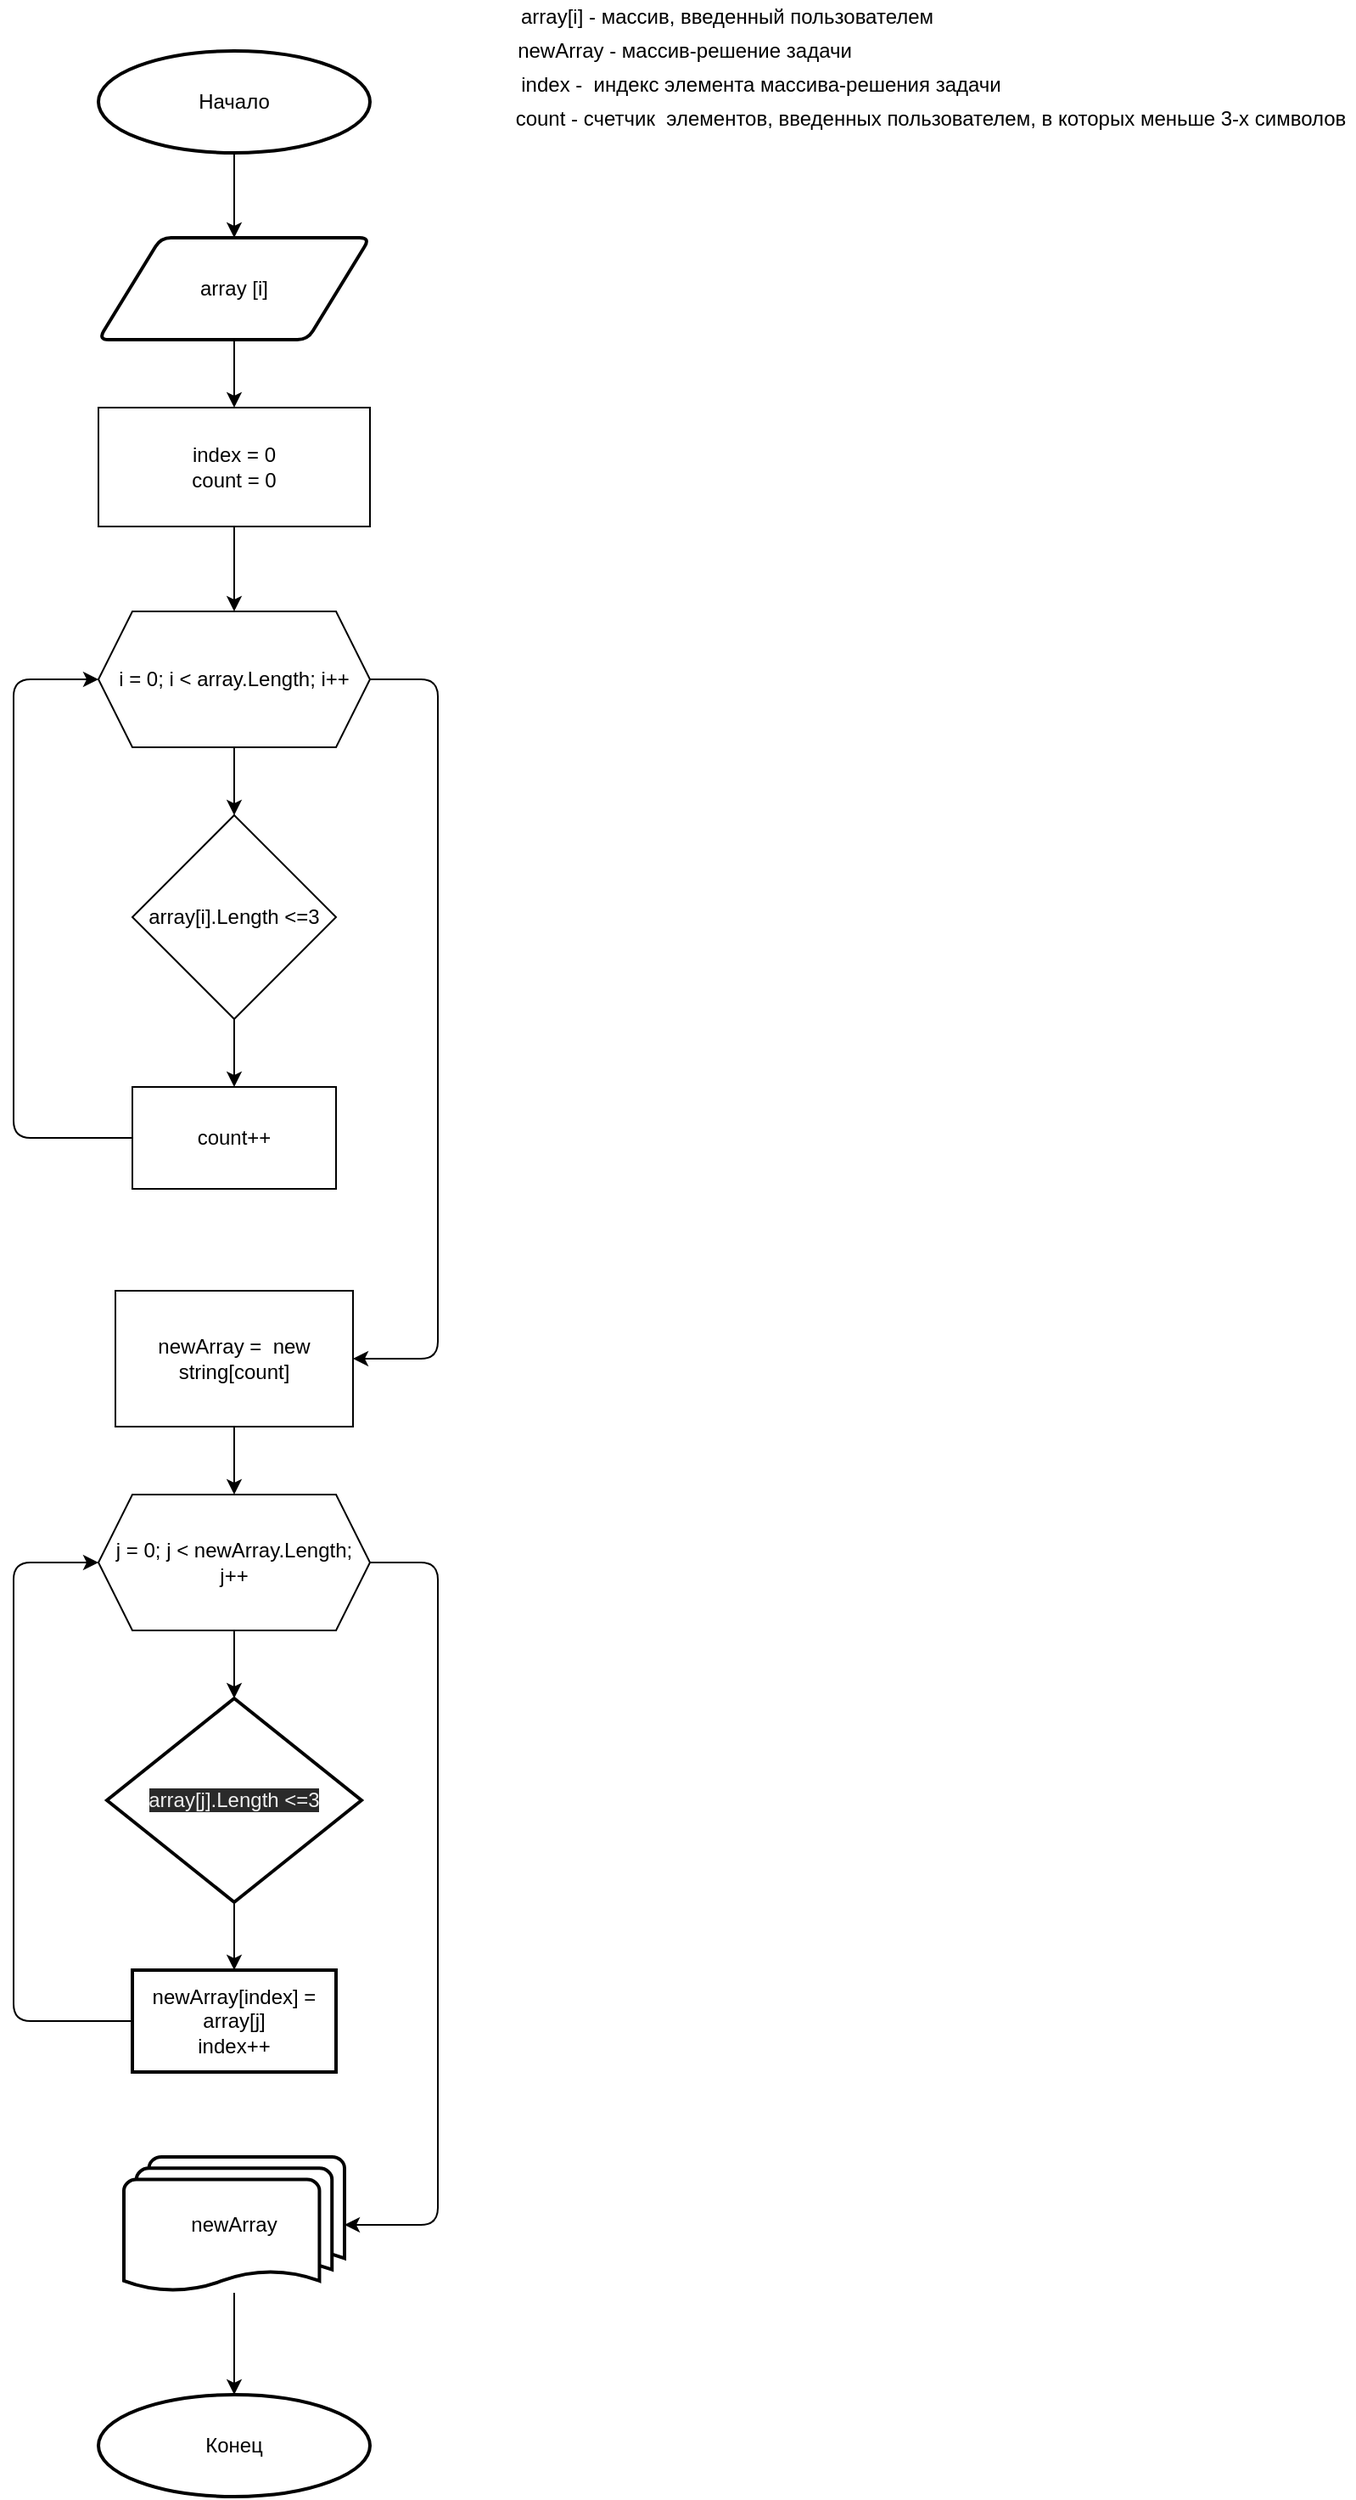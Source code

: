 <mxfile>
    <diagram id="LiiPy654OZ2M316ir84e" name="Страница 1">
        <mxGraphModel dx="1103" dy="536" grid="1" gridSize="10" guides="1" tooltips="1" connect="1" arrows="1" fold="1" page="1" pageScale="1" pageWidth="827" pageHeight="1169" math="0" shadow="0">
            <root>
                <mxCell id="0"/>
                <mxCell id="1" parent="0"/>
                <mxCell id="6" value="" style="edgeStyle=none;html=1;" edge="1" parent="1" source="2" target="4">
                    <mxGeometry relative="1" as="geometry"/>
                </mxCell>
                <mxCell id="2" value="Начало" style="strokeWidth=2;html=1;shape=mxgraph.flowchart.start_1;whiteSpace=wrap;" vertex="1" parent="1">
                    <mxGeometry x="320" y="70" width="160" height="60" as="geometry"/>
                </mxCell>
                <mxCell id="25" value="" style="edgeStyle=none;html=1;" edge="1" parent="1" source="4" target="24">
                    <mxGeometry relative="1" as="geometry"/>
                </mxCell>
                <mxCell id="4" value="array [i]" style="shape=parallelogram;html=1;strokeWidth=2;perimeter=parallelogramPerimeter;whiteSpace=wrap;rounded=1;arcSize=12;size=0.23;" vertex="1" parent="1">
                    <mxGeometry x="320" y="180" width="160" height="60" as="geometry"/>
                </mxCell>
                <mxCell id="5" value="array[i] - массив, введенный пользователем" style="text;html=1;align=center;verticalAlign=middle;resizable=0;points=[];autosize=1;strokeColor=none;fillColor=none;" vertex="1" parent="1">
                    <mxGeometry x="560" y="40" width="260" height="20" as="geometry"/>
                </mxCell>
                <mxCell id="19" value="" style="edgeStyle=none;html=1;" edge="1" parent="1" source="15" target="16">
                    <mxGeometry relative="1" as="geometry"/>
                </mxCell>
                <mxCell id="23" style="edgeStyle=none;html=1;entryX=1;entryY=0.5;entryDx=0;entryDy=0;exitX=1;exitY=0.5;exitDx=0;exitDy=0;" edge="1" parent="1" source="15" target="17">
                    <mxGeometry relative="1" as="geometry">
                        <Array as="points">
                            <mxPoint x="520" y="440"/>
                            <mxPoint x="520" y="640"/>
                            <mxPoint x="520" y="690"/>
                            <mxPoint x="520" y="840"/>
                        </Array>
                    </mxGeometry>
                </mxCell>
                <mxCell id="15" value="i = 0; i &amp;lt; array.Length; i++" style="shape=hexagon;perimeter=hexagonPerimeter2;whiteSpace=wrap;html=1;fixedSize=1;" vertex="1" parent="1">
                    <mxGeometry x="320" y="400" width="160" height="80" as="geometry"/>
                </mxCell>
                <mxCell id="21" value="" style="edgeStyle=none;html=1;" edge="1" parent="1" source="16" target="20">
                    <mxGeometry relative="1" as="geometry"/>
                </mxCell>
                <mxCell id="16" value="&lt;span&gt;array[i].Length &amp;lt;=3&lt;/span&gt;" style="rhombus;whiteSpace=wrap;html=1;" vertex="1" parent="1">
                    <mxGeometry x="340" y="520" width="120" height="120" as="geometry"/>
                </mxCell>
                <mxCell id="30" value="" style="edgeStyle=none;html=1;" edge="1" parent="1" source="17" target="29">
                    <mxGeometry relative="1" as="geometry"/>
                </mxCell>
                <mxCell id="17" value="newArray =&amp;nbsp; new string[count]" style="rounded=0;whiteSpace=wrap;html=1;" vertex="1" parent="1">
                    <mxGeometry x="330" y="800" width="140" height="80" as="geometry"/>
                </mxCell>
                <mxCell id="22" style="edgeStyle=none;html=1;entryX=0;entryY=0.5;entryDx=0;entryDy=0;" edge="1" parent="1" source="20" target="15">
                    <mxGeometry relative="1" as="geometry">
                        <Array as="points">
                            <mxPoint x="270" y="710"/>
                            <mxPoint x="270" y="580"/>
                            <mxPoint x="270" y="440"/>
                        </Array>
                    </mxGeometry>
                </mxCell>
                <mxCell id="20" value="count++" style="rounded=0;whiteSpace=wrap;html=1;" vertex="1" parent="1">
                    <mxGeometry x="340" y="680" width="120" height="60" as="geometry"/>
                </mxCell>
                <mxCell id="26" value="" style="edgeStyle=none;html=1;" edge="1" parent="1" source="24" target="15">
                    <mxGeometry relative="1" as="geometry"/>
                </mxCell>
                <mxCell id="24" value="&lt;span&gt;index = 0&lt;/span&gt;&lt;br&gt;&lt;span&gt;count = 0&lt;/span&gt;" style="rounded=0;whiteSpace=wrap;html=1;" vertex="1" parent="1">
                    <mxGeometry x="320" y="280" width="160" height="70" as="geometry"/>
                </mxCell>
                <mxCell id="34" value="" style="edgeStyle=none;html=1;" edge="1" parent="1" source="29" target="32">
                    <mxGeometry relative="1" as="geometry"/>
                </mxCell>
                <mxCell id="39" style="edgeStyle=none;html=1;entryX=1;entryY=0.5;entryDx=0;entryDy=0;entryPerimeter=0;" edge="1" parent="1" source="29" target="38">
                    <mxGeometry relative="1" as="geometry">
                        <Array as="points">
                            <mxPoint x="520" y="960"/>
                            <mxPoint x="520" y="1190"/>
                            <mxPoint x="520" y="1350"/>
                        </Array>
                    </mxGeometry>
                </mxCell>
                <mxCell id="29" value="&lt;span&gt;j = 0; j &amp;lt; newArray.Length; j++&lt;/span&gt;" style="shape=hexagon;perimeter=hexagonPerimeter2;whiteSpace=wrap;html=1;fixedSize=1;" vertex="1" parent="1">
                    <mxGeometry x="320" y="920" width="160" height="80" as="geometry"/>
                </mxCell>
                <mxCell id="36" value="" style="edgeStyle=none;html=1;" edge="1" parent="1" source="32" target="35">
                    <mxGeometry relative="1" as="geometry"/>
                </mxCell>
                <mxCell id="32" value="&lt;span style=&quot;color: rgb(240 , 240 , 240) ; font-family: &amp;#34;helvetica&amp;#34; ; font-size: 12px ; font-style: normal ; font-weight: 400 ; letter-spacing: normal ; text-align: center ; text-indent: 0px ; text-transform: none ; word-spacing: 0px ; background-color: rgb(42 , 42 , 42) ; display: inline ; float: none&quot;&gt;array[j].Length &amp;lt;=3&lt;/span&gt;" style="strokeWidth=2;html=1;shape=mxgraph.flowchart.decision;whiteSpace=wrap;" vertex="1" parent="1">
                    <mxGeometry x="325" y="1040" width="150" height="120" as="geometry"/>
                </mxCell>
                <mxCell id="37" style="edgeStyle=none;html=1;entryX=0;entryY=0.5;entryDx=0;entryDy=0;" edge="1" parent="1" source="35" target="29">
                    <mxGeometry relative="1" as="geometry">
                        <Array as="points">
                            <mxPoint x="270" y="1230"/>
                            <mxPoint x="270" y="960"/>
                        </Array>
                    </mxGeometry>
                </mxCell>
                <mxCell id="35" value="&lt;span&gt;newArray[index] = array[j]&lt;br&gt;index++&lt;br&gt;&lt;/span&gt;" style="whiteSpace=wrap;html=1;strokeWidth=2;" vertex="1" parent="1">
                    <mxGeometry x="340" y="1200" width="120" height="60" as="geometry"/>
                </mxCell>
                <mxCell id="41" value="" style="edgeStyle=none;html=1;" edge="1" parent="1" source="38" target="40">
                    <mxGeometry relative="1" as="geometry"/>
                </mxCell>
                <mxCell id="38" value="newArray" style="strokeWidth=2;html=1;shape=mxgraph.flowchart.multi-document;whiteSpace=wrap;" vertex="1" parent="1">
                    <mxGeometry x="335" y="1310" width="130" height="80" as="geometry"/>
                </mxCell>
                <mxCell id="40" value="Конец" style="ellipse;whiteSpace=wrap;html=1;strokeWidth=2;" vertex="1" parent="1">
                    <mxGeometry x="320" y="1450" width="160" height="60" as="geometry"/>
                </mxCell>
                <mxCell id="43" value="&lt;span&gt;newArray - массив-решение задачи&lt;/span&gt;" style="text;html=1;align=center;verticalAlign=middle;resizable=0;points=[];autosize=1;strokeColor=none;fillColor=none;" vertex="1" parent="1">
                    <mxGeometry x="560" y="60" width="210" height="20" as="geometry"/>
                </mxCell>
                <mxCell id="44" value="index -&amp;nbsp; индекс элемента массива-решения задачи" style="text;html=1;align=center;verticalAlign=middle;resizable=0;points=[];autosize=1;strokeColor=none;fillColor=none;" vertex="1" parent="1">
                    <mxGeometry x="560" y="80" width="300" height="20" as="geometry"/>
                </mxCell>
                <mxCell id="45" value="count - счетчик&amp;nbsp; элементов, введенных пользователем, в которых меньше 3-х символов" style="text;html=1;align=center;verticalAlign=middle;resizable=0;points=[];autosize=1;strokeColor=none;fillColor=none;" vertex="1" parent="1">
                    <mxGeometry x="560" y="100" width="500" height="20" as="geometry"/>
                </mxCell>
            </root>
        </mxGraphModel>
    </diagram>
</mxfile>
